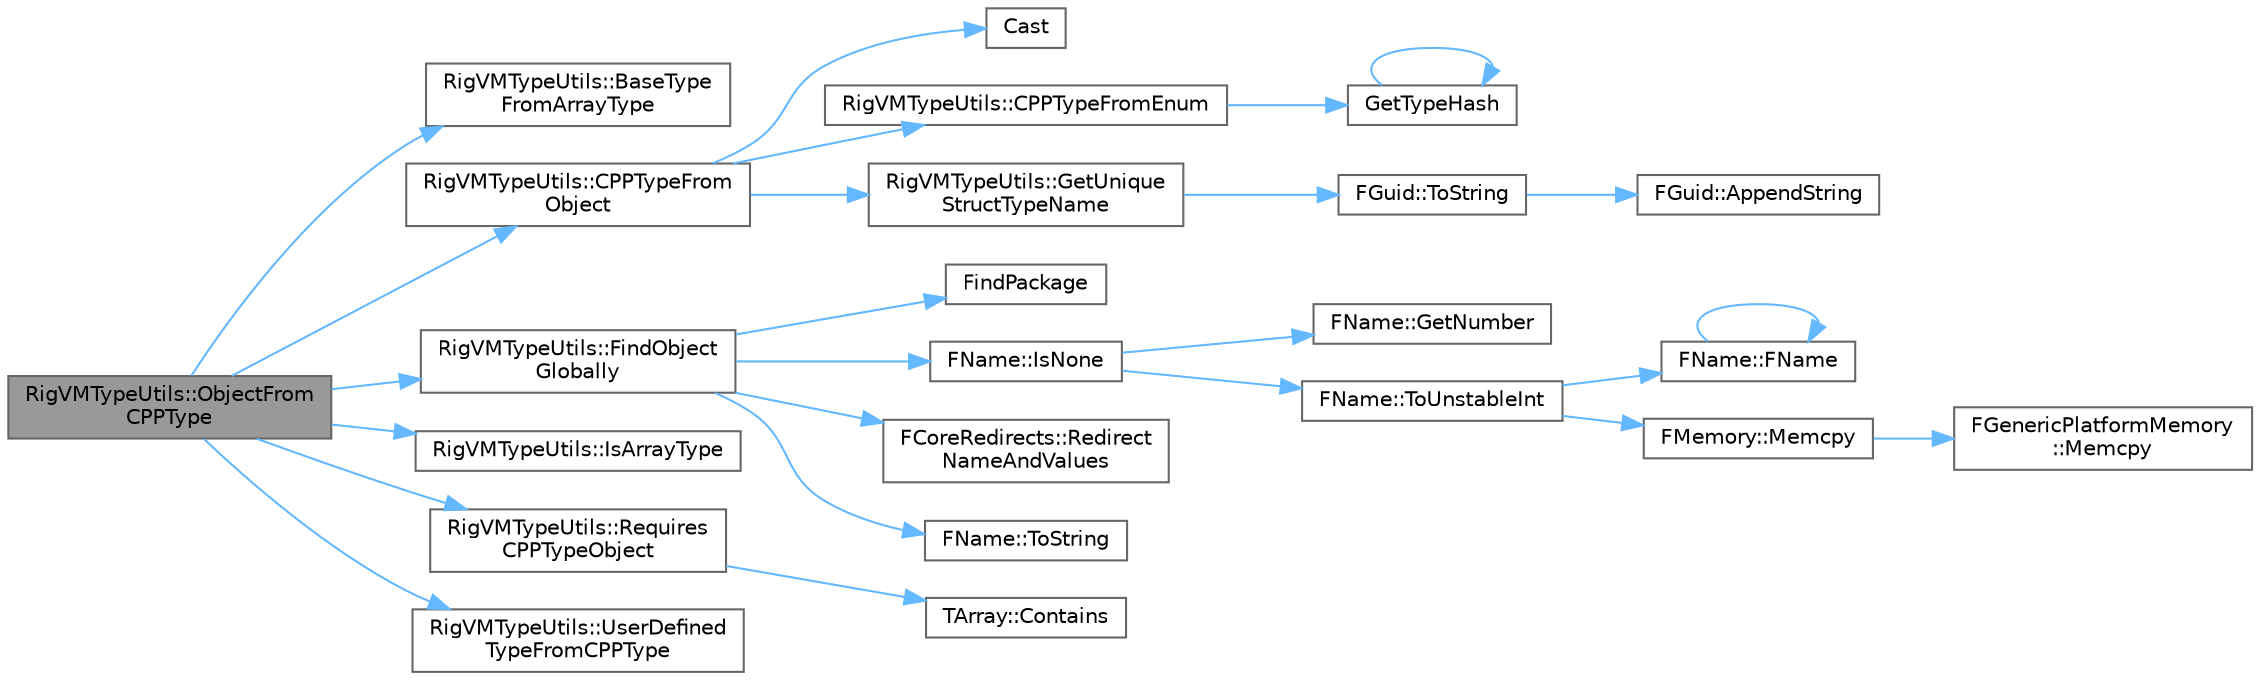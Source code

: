 digraph "RigVMTypeUtils::ObjectFromCPPType"
{
 // INTERACTIVE_SVG=YES
 // LATEX_PDF_SIZE
  bgcolor="transparent";
  edge [fontname=Helvetica,fontsize=10,labelfontname=Helvetica,labelfontsize=10];
  node [fontname=Helvetica,fontsize=10,shape=box,height=0.2,width=0.4];
  rankdir="LR";
  Node1 [id="Node000001",label="RigVMTypeUtils::ObjectFrom\lCPPType",height=0.2,width=0.4,color="gray40", fillcolor="grey60", style="filled", fontcolor="black",tooltip=" "];
  Node1 -> Node2 [id="edge1_Node000001_Node000002",color="steelblue1",style="solid",tooltip=" "];
  Node2 [id="Node000002",label="RigVMTypeUtils::BaseType\lFromArrayType",height=0.2,width=0.4,color="grey40", fillcolor="white", style="filled",URL="$d9/d01/namespaceRigVMTypeUtils.html#a8eb9d8561953ab414f03ade09d28d4a6",tooltip=" "];
  Node1 -> Node3 [id="edge2_Node000001_Node000003",color="steelblue1",style="solid",tooltip=" "];
  Node3 [id="Node000003",label="RigVMTypeUtils::CPPTypeFrom\lObject",height=0.2,width=0.4,color="grey40", fillcolor="white", style="filled",URL="$d9/d01/namespaceRigVMTypeUtils.html#ab0fe455249fed1eb404187130752f2b4",tooltip=" "];
  Node3 -> Node4 [id="edge3_Node000003_Node000004",color="steelblue1",style="solid",tooltip=" "];
  Node4 [id="Node000004",label="Cast",height=0.2,width=0.4,color="grey40", fillcolor="white", style="filled",URL="$d4/d55/Casts_8h.html#af337187a7ebe36fac35ea41db8a65ba9",tooltip=" "];
  Node3 -> Node5 [id="edge4_Node000003_Node000005",color="steelblue1",style="solid",tooltip=" "];
  Node5 [id="Node000005",label="RigVMTypeUtils::CPPTypeFromEnum",height=0.2,width=0.4,color="grey40", fillcolor="white", style="filled",URL="$d9/d01/namespaceRigVMTypeUtils.html#a8bdb8358da5e243cc07967b0836f48f9",tooltip=" "];
  Node5 -> Node6 [id="edge5_Node000005_Node000006",color="steelblue1",style="solid",tooltip=" "];
  Node6 [id="Node000006",label="GetTypeHash",height=0.2,width=0.4,color="grey40", fillcolor="white", style="filled",URL="$da/d67/GameplayCue__Types_8h.html#a42de5c90665889198120ab799daf7abe",tooltip=" "];
  Node6 -> Node6 [id="edge6_Node000006_Node000006",color="steelblue1",style="solid",tooltip=" "];
  Node3 -> Node7 [id="edge7_Node000003_Node000007",color="steelblue1",style="solid",tooltip=" "];
  Node7 [id="Node000007",label="RigVMTypeUtils::GetUnique\lStructTypeName",height=0.2,width=0.4,color="grey40", fillcolor="white", style="filled",URL="$d9/d01/namespaceRigVMTypeUtils.html#a16311f576b12806cf04205f5dade1366",tooltip=" "];
  Node7 -> Node8 [id="edge8_Node000007_Node000008",color="steelblue1",style="solid",tooltip=" "];
  Node8 [id="Node000008",label="FGuid::ToString",height=0.2,width=0.4,color="grey40", fillcolor="white", style="filled",URL="$d8/d29/structFGuid.html#a62be683180018dce5fbb52ca04daf184",tooltip="Converts this GUID to its string representation."];
  Node8 -> Node9 [id="edge9_Node000008_Node000009",color="steelblue1",style="solid",tooltip=" "];
  Node9 [id="Node000009",label="FGuid::AppendString",height=0.2,width=0.4,color="grey40", fillcolor="white", style="filled",URL="$d8/d29/structFGuid.html#ab38751480606a0f876ce1592ce4445cf",tooltip="Converts this GUID to its string representation using the specified format."];
  Node1 -> Node10 [id="edge10_Node000001_Node000010",color="steelblue1",style="solid",tooltip=" "];
  Node10 [id="Node000010",label="RigVMTypeUtils::FindObject\lGlobally",height=0.2,width=0.4,color="grey40", fillcolor="white", style="filled",URL="$d9/d01/namespaceRigVMTypeUtils.html#ad129dce55dca7eb5e15a728cc12dd3b2",tooltip=" "];
  Node10 -> Node11 [id="edge11_Node000010_Node000011",color="steelblue1",style="solid",tooltip=" "];
  Node11 [id="Node000011",label="FindPackage",height=0.2,width=0.4,color="grey40", fillcolor="white", style="filled",URL="$d0/da9/UObjectGlobals_8h.html#a1a55146f0da98ba99749d921816a39e4",tooltip="Find an existing package by name."];
  Node10 -> Node12 [id="edge12_Node000010_Node000012",color="steelblue1",style="solid",tooltip=" "];
  Node12 [id="Node000012",label="FName::IsNone",height=0.2,width=0.4,color="grey40", fillcolor="white", style="filled",URL="$d0/d53/classFName.html#aa6d8a99b693367db4dbba31eb39648f5",tooltip="True for FName(), FName(NAME_None) and FName(\"None\")"];
  Node12 -> Node13 [id="edge13_Node000012_Node000013",color="steelblue1",style="solid",tooltip=" "];
  Node13 [id="Node000013",label="FName::GetNumber",height=0.2,width=0.4,color="grey40", fillcolor="white", style="filled",URL="$d0/d53/classFName.html#ad9ae67028a6b0eae1eb43a0ab79d1b1e",tooltip=" "];
  Node12 -> Node14 [id="edge14_Node000012_Node000014",color="steelblue1",style="solid",tooltip=" "];
  Node14 [id="Node000014",label="FName::ToUnstableInt",height=0.2,width=0.4,color="grey40", fillcolor="white", style="filled",URL="$d0/d53/classFName.html#ab079e3eae1c95979ed5257d76277b060",tooltip="Returns an integer that compares equal in the same way FNames do, only usable within the current proc..."];
  Node14 -> Node15 [id="edge15_Node000014_Node000015",color="steelblue1",style="solid",tooltip=" "];
  Node15 [id="Node000015",label="FName::FName",height=0.2,width=0.4,color="grey40", fillcolor="white", style="filled",URL="$d0/d53/classFName.html#af79224dd2b82a2d82bd1050684d24179",tooltip="Create an FName with a hardcoded string index."];
  Node15 -> Node15 [id="edge16_Node000015_Node000015",color="steelblue1",style="solid",tooltip=" "];
  Node14 -> Node16 [id="edge17_Node000014_Node000016",color="steelblue1",style="solid",tooltip=" "];
  Node16 [id="Node000016",label="FMemory::Memcpy",height=0.2,width=0.4,color="grey40", fillcolor="white", style="filled",URL="$de/d4a/structFMemory.html#af5c0a2f1987809876d6d72269851e89c",tooltip=" "];
  Node16 -> Node17 [id="edge18_Node000016_Node000017",color="steelblue1",style="solid",tooltip=" "];
  Node17 [id="Node000017",label="FGenericPlatformMemory\l::Memcpy",height=0.2,width=0.4,color="grey40", fillcolor="white", style="filled",URL="$d3/dfd/structFGenericPlatformMemory.html#a13ca9511967a7af8d1c2c3beab1208e2",tooltip=" "];
  Node10 -> Node18 [id="edge19_Node000010_Node000018",color="steelblue1",style="solid",tooltip=" "];
  Node18 [id="Node000018",label="FCoreRedirects::Redirect\lNameAndValues",height=0.2,width=0.4,color="grey40", fillcolor="white", style="filled",URL="$d5/d3a/structFCoreRedirects.html#a916e0c48b2f945641d8b955d2cd7a27e",tooltip="Performs both a name redirect and gets a value redirect struct if it exists."];
  Node10 -> Node19 [id="edge20_Node000010_Node000019",color="steelblue1",style="solid",tooltip=" "];
  Node19 [id="Node000019",label="FName::ToString",height=0.2,width=0.4,color="grey40", fillcolor="white", style="filled",URL="$d0/d53/classFName.html#aa1dc865b721f80e46e8d67993a24bb9e",tooltip="Converts an FName to a readable format."];
  Node1 -> Node20 [id="edge21_Node000001_Node000020",color="steelblue1",style="solid",tooltip=" "];
  Node20 [id="Node000020",label="RigVMTypeUtils::IsArrayType",height=0.2,width=0.4,color="grey40", fillcolor="white", style="filled",URL="$d9/d01/namespaceRigVMTypeUtils.html#af6fff22d56780ea421fbe9171060ecd9",tooltip=" "];
  Node1 -> Node21 [id="edge22_Node000001_Node000021",color="steelblue1",style="solid",tooltip=" "];
  Node21 [id="Node000021",label="RigVMTypeUtils::Requires\lCPPTypeObject",height=0.2,width=0.4,color="grey40", fillcolor="white", style="filled",URL="$d9/d01/namespaceRigVMTypeUtils.html#abaf95b6d820ee8cf3084deed72b99ad0",tooltip=" "];
  Node21 -> Node22 [id="edge23_Node000021_Node000022",color="steelblue1",style="solid",tooltip=" "];
  Node22 [id="Node000022",label="TArray::Contains",height=0.2,width=0.4,color="grey40", fillcolor="white", style="filled",URL="$d4/d52/classTArray.html#a3f4e0dcec4bd7d5ea2872b0d4cbd5fde",tooltip="Checks if this array contains the element."];
  Node1 -> Node23 [id="edge24_Node000001_Node000023",color="steelblue1",style="solid",tooltip=" "];
  Node23 [id="Node000023",label="RigVMTypeUtils::UserDefined\lTypeFromCPPType",height=0.2,width=0.4,color="grey40", fillcolor="white", style="filled",URL="$d9/d01/namespaceRigVMTypeUtils.html#acf67fd9e9352eb7d93e716dda35d88d8",tooltip=" "];
}
